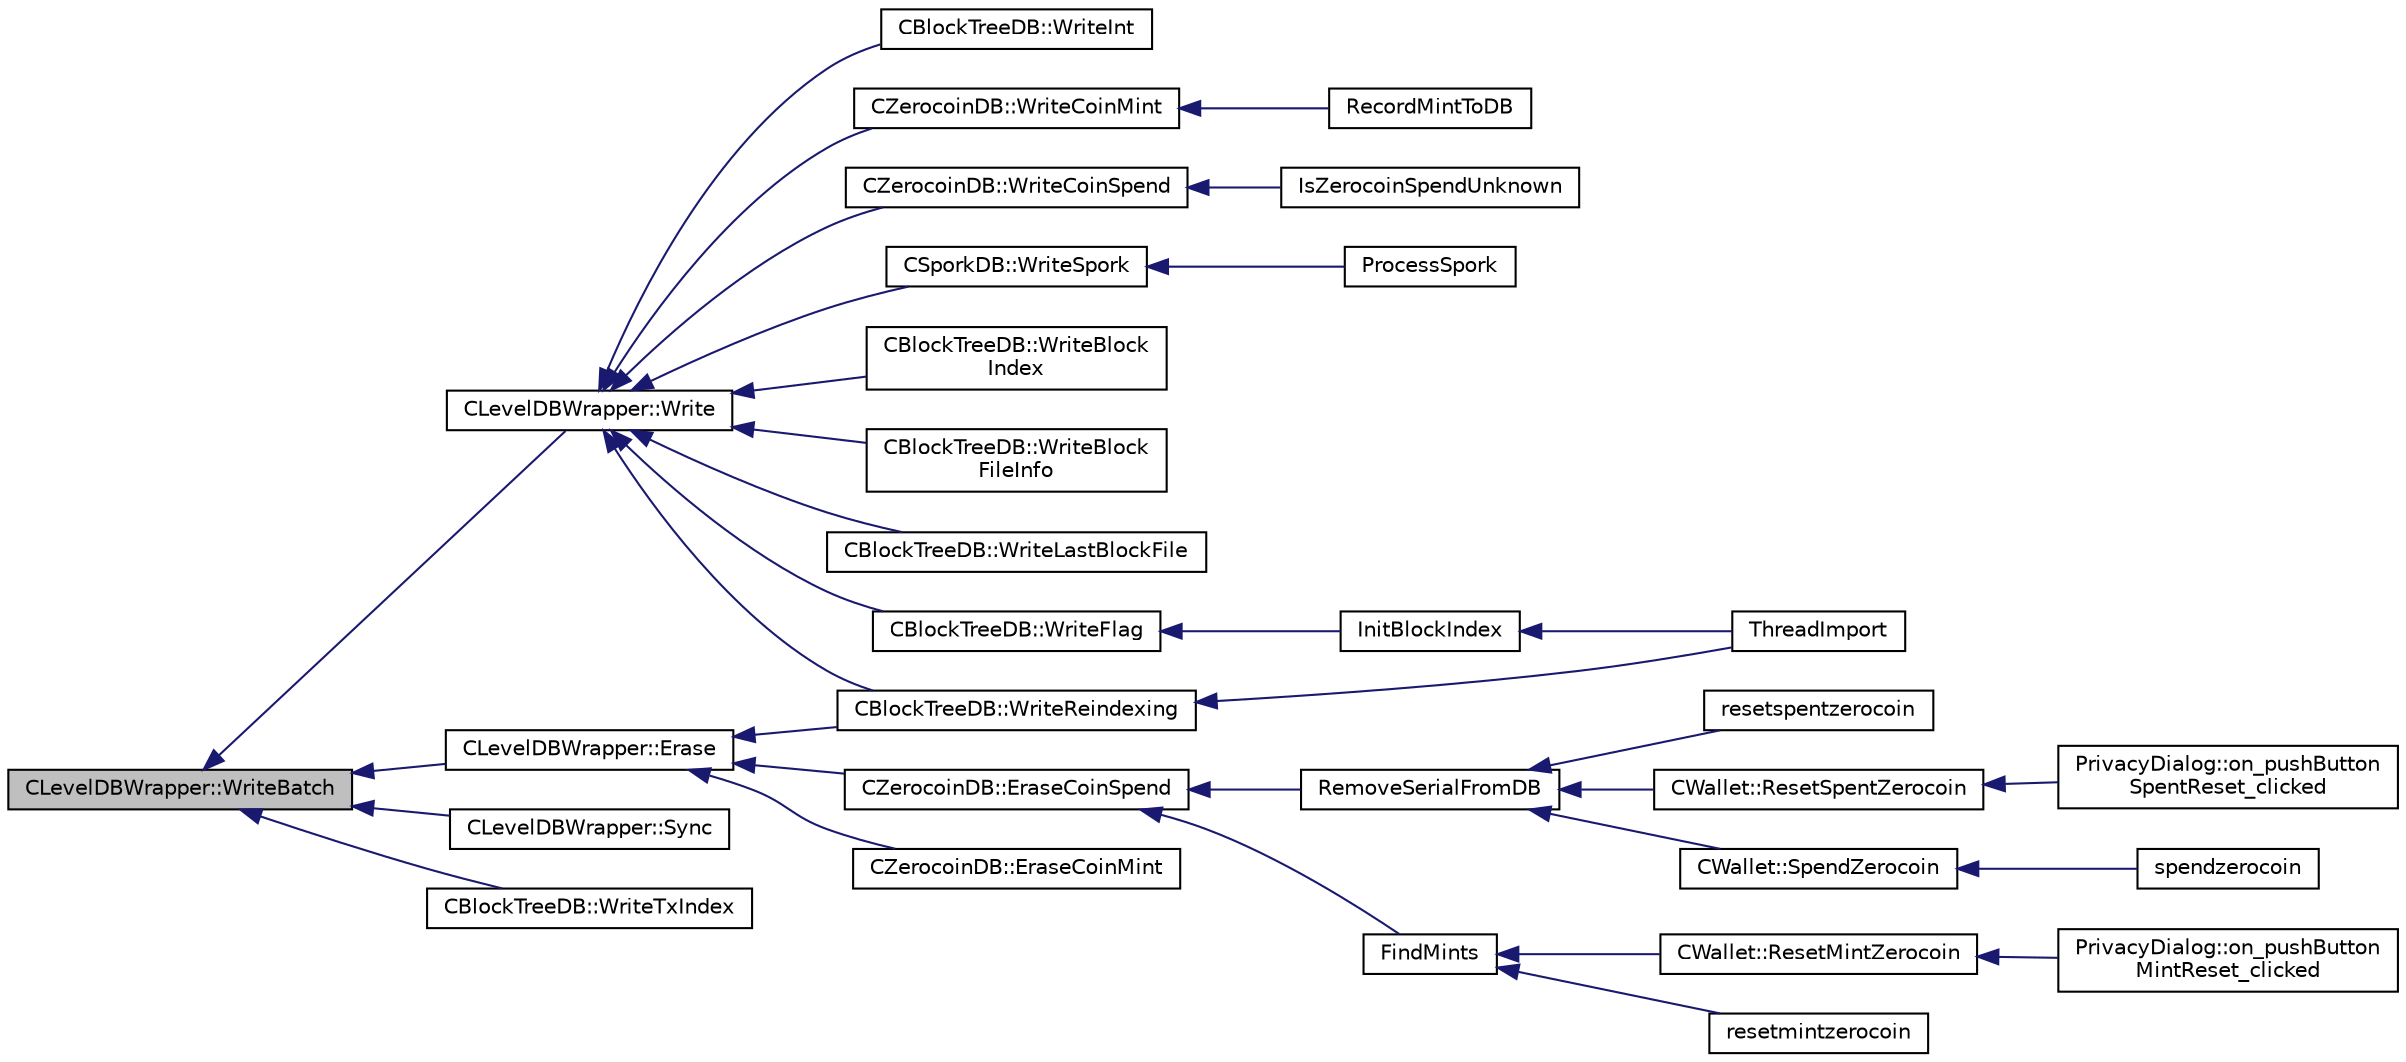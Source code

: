 digraph "CLevelDBWrapper::WriteBatch"
{
  edge [fontname="Helvetica",fontsize="10",labelfontname="Helvetica",labelfontsize="10"];
  node [fontname="Helvetica",fontsize="10",shape=record];
  rankdir="LR";
  Node122 [label="CLevelDBWrapper::WriteBatch",height=0.2,width=0.4,color="black", fillcolor="grey75", style="filled", fontcolor="black"];
  Node122 -> Node123 [dir="back",color="midnightblue",fontsize="10",style="solid",fontname="Helvetica"];
  Node123 [label="CLevelDBWrapper::Write",height=0.2,width=0.4,color="black", fillcolor="white", style="filled",URL="$class_c_level_d_b_wrapper.html#a740caa1aefbafc888838ea7f70dc31f4"];
  Node123 -> Node124 [dir="back",color="midnightblue",fontsize="10",style="solid",fontname="Helvetica"];
  Node124 [label="CSporkDB::WriteSpork",height=0.2,width=0.4,color="black", fillcolor="white", style="filled",URL="$class_c_spork_d_b.html#a642de787a3b991b3ce7d33125ca19828"];
  Node124 -> Node125 [dir="back",color="midnightblue",fontsize="10",style="solid",fontname="Helvetica"];
  Node125 [label="ProcessSpork",height=0.2,width=0.4,color="black", fillcolor="white", style="filled",URL="$spork_8h.html#a3f9c24c1f4c012152fb4422ca981610a"];
  Node123 -> Node126 [dir="back",color="midnightblue",fontsize="10",style="solid",fontname="Helvetica"];
  Node126 [label="CBlockTreeDB::WriteBlock\lIndex",height=0.2,width=0.4,color="black", fillcolor="white", style="filled",URL="$class_c_block_tree_d_b.html#a608a04a08445d95e477cb66889c679d0"];
  Node123 -> Node127 [dir="back",color="midnightblue",fontsize="10",style="solid",fontname="Helvetica"];
  Node127 [label="CBlockTreeDB::WriteBlock\lFileInfo",height=0.2,width=0.4,color="black", fillcolor="white", style="filled",URL="$class_c_block_tree_d_b.html#ae248032ee1f1303dea54a0b36ad84755"];
  Node123 -> Node128 [dir="back",color="midnightblue",fontsize="10",style="solid",fontname="Helvetica"];
  Node128 [label="CBlockTreeDB::WriteLastBlockFile",height=0.2,width=0.4,color="black", fillcolor="white", style="filled",URL="$class_c_block_tree_d_b.html#ae1f4ea54edf05a056d2da00ea90a9394"];
  Node123 -> Node129 [dir="back",color="midnightblue",fontsize="10",style="solid",fontname="Helvetica"];
  Node129 [label="CBlockTreeDB::WriteReindexing",height=0.2,width=0.4,color="black", fillcolor="white", style="filled",URL="$class_c_block_tree_d_b.html#a8fa5d150b98f4fd1aa8cf503eddfccef"];
  Node129 -> Node130 [dir="back",color="midnightblue",fontsize="10",style="solid",fontname="Helvetica"];
  Node130 [label="ThreadImport",height=0.2,width=0.4,color="black", fillcolor="white", style="filled",URL="$init_8cpp.html#a0189c34248cd89bbbe20d4d6045bd7c9"];
  Node123 -> Node131 [dir="back",color="midnightblue",fontsize="10",style="solid",fontname="Helvetica"];
  Node131 [label="CBlockTreeDB::WriteFlag",height=0.2,width=0.4,color="black", fillcolor="white", style="filled",URL="$class_c_block_tree_d_b.html#af2f65b70ac5d8a198d4f29a7e909c08a"];
  Node131 -> Node132 [dir="back",color="midnightblue",fontsize="10",style="solid",fontname="Helvetica"];
  Node132 [label="InitBlockIndex",height=0.2,width=0.4,color="black", fillcolor="white", style="filled",URL="$main_8h.html#a92e5e1fcbd56cc44c27d39b64da8a79a",tooltip="Initialize a new block tree database + block data on disk. "];
  Node132 -> Node130 [dir="back",color="midnightblue",fontsize="10",style="solid",fontname="Helvetica"];
  Node123 -> Node133 [dir="back",color="midnightblue",fontsize="10",style="solid",fontname="Helvetica"];
  Node133 [label="CBlockTreeDB::WriteInt",height=0.2,width=0.4,color="black", fillcolor="white", style="filled",URL="$class_c_block_tree_d_b.html#aa2d6d0eae914f49212b8a439f099d331"];
  Node123 -> Node134 [dir="back",color="midnightblue",fontsize="10",style="solid",fontname="Helvetica"];
  Node134 [label="CZerocoinDB::WriteCoinMint",height=0.2,width=0.4,color="black", fillcolor="white", style="filled",URL="$class_c_zerocoin_d_b.html#a58b78fd953536c0ad59e5193bcffabe7"];
  Node134 -> Node135 [dir="back",color="midnightblue",fontsize="10",style="solid",fontname="Helvetica"];
  Node135 [label="RecordMintToDB",height=0.2,width=0.4,color="black", fillcolor="white", style="filled",URL="$main_8cpp.html#a75bbd03139d5875f7082461617b46bb4",tooltip="zerocoin transaction checks "];
  Node123 -> Node136 [dir="back",color="midnightblue",fontsize="10",style="solid",fontname="Helvetica"];
  Node136 [label="CZerocoinDB::WriteCoinSpend",height=0.2,width=0.4,color="black", fillcolor="white", style="filled",URL="$class_c_zerocoin_d_b.html#a8beb2643c918d7493f0fa3f773781b21"];
  Node136 -> Node137 [dir="back",color="midnightblue",fontsize="10",style="solid",fontname="Helvetica"];
  Node137 [label="IsZerocoinSpendUnknown",height=0.2,width=0.4,color="black", fillcolor="white", style="filled",URL="$main_8cpp.html#a637dff8c0434cbe7170e3e799d64fad7"];
  Node122 -> Node138 [dir="back",color="midnightblue",fontsize="10",style="solid",fontname="Helvetica"];
  Node138 [label="CLevelDBWrapper::Erase",height=0.2,width=0.4,color="black", fillcolor="white", style="filled",URL="$class_c_level_d_b_wrapper.html#a9f67e2880ba191fdc9439ba34e315d72"];
  Node138 -> Node129 [dir="back",color="midnightblue",fontsize="10",style="solid",fontname="Helvetica"];
  Node138 -> Node139 [dir="back",color="midnightblue",fontsize="10",style="solid",fontname="Helvetica"];
  Node139 [label="CZerocoinDB::EraseCoinMint",height=0.2,width=0.4,color="black", fillcolor="white", style="filled",URL="$class_c_zerocoin_d_b.html#acdef7b13610bd8f4ad5f4a3d5b314e33"];
  Node138 -> Node140 [dir="back",color="midnightblue",fontsize="10",style="solid",fontname="Helvetica"];
  Node140 [label="CZerocoinDB::EraseCoinSpend",height=0.2,width=0.4,color="black", fillcolor="white", style="filled",URL="$class_c_zerocoin_d_b.html#ae370638a6807897728027a73e46fa090"];
  Node140 -> Node141 [dir="back",color="midnightblue",fontsize="10",style="solid",fontname="Helvetica"];
  Node141 [label="FindMints",height=0.2,width=0.4,color="black", fillcolor="white", style="filled",URL="$main_8h.html#a5bdf923beb5f3417fd033c28216b6acb"];
  Node141 -> Node142 [dir="back",color="midnightblue",fontsize="10",style="solid",fontname="Helvetica"];
  Node142 [label="resetmintzerocoin",height=0.2,width=0.4,color="black", fillcolor="white", style="filled",URL="$rpcwallet_8cpp.html#a9336d9bdaa3e1ebb98fb2cc6fdef1d9b"];
  Node141 -> Node143 [dir="back",color="midnightblue",fontsize="10",style="solid",fontname="Helvetica"];
  Node143 [label="CWallet::ResetMintZerocoin",height=0.2,width=0.4,color="black", fillcolor="white", style="filled",URL="$class_c_wallet.html#a48b81fb27683fe4693a7385909dcd391"];
  Node143 -> Node144 [dir="back",color="midnightblue",fontsize="10",style="solid",fontname="Helvetica"];
  Node144 [label="PrivacyDialog::on_pushButton\lMintReset_clicked",height=0.2,width=0.4,color="black", fillcolor="white", style="filled",URL="$class_privacy_dialog.html#a1a50924516087ce5810b2b2831567a31"];
  Node140 -> Node145 [dir="back",color="midnightblue",fontsize="10",style="solid",fontname="Helvetica"];
  Node145 [label="RemoveSerialFromDB",height=0.2,width=0.4,color="black", fillcolor="white", style="filled",URL="$main_8h.html#acdc8648fd00624d953abc82f9ca4c9b2"];
  Node145 -> Node146 [dir="back",color="midnightblue",fontsize="10",style="solid",fontname="Helvetica"];
  Node146 [label="resetspentzerocoin",height=0.2,width=0.4,color="black", fillcolor="white", style="filled",URL="$rpcwallet_8cpp.html#afb44b523a9bdf20668ec1e8f2161aa1a"];
  Node145 -> Node147 [dir="back",color="midnightblue",fontsize="10",style="solid",fontname="Helvetica"];
  Node147 [label="CWallet::ResetSpentZerocoin",height=0.2,width=0.4,color="black", fillcolor="white", style="filled",URL="$class_c_wallet.html#abc70af84f54700a62cf8ef530f6faaaa"];
  Node147 -> Node148 [dir="back",color="midnightblue",fontsize="10",style="solid",fontname="Helvetica"];
  Node148 [label="PrivacyDialog::on_pushButton\lSpentReset_clicked",height=0.2,width=0.4,color="black", fillcolor="white", style="filled",URL="$class_privacy_dialog.html#a4bbf07a37a93225e0ef7806d77ff3264"];
  Node145 -> Node149 [dir="back",color="midnightblue",fontsize="10",style="solid",fontname="Helvetica"];
  Node149 [label="CWallet::SpendZerocoin",height=0.2,width=0.4,color="black", fillcolor="white", style="filled",URL="$class_c_wallet.html#aedd0ae4e683ee642272e170b7afd33fe"];
  Node149 -> Node150 [dir="back",color="midnightblue",fontsize="10",style="solid",fontname="Helvetica"];
  Node150 [label="spendzerocoin",height=0.2,width=0.4,color="black", fillcolor="white", style="filled",URL="$rpcwallet_8cpp.html#adea64c692ec279a1a3a2c9143f264955"];
  Node122 -> Node151 [dir="back",color="midnightblue",fontsize="10",style="solid",fontname="Helvetica"];
  Node151 [label="CLevelDBWrapper::Sync",height=0.2,width=0.4,color="black", fillcolor="white", style="filled",URL="$class_c_level_d_b_wrapper.html#abd05e914893cd610e8444871f829d8c9"];
  Node122 -> Node152 [dir="back",color="midnightblue",fontsize="10",style="solid",fontname="Helvetica"];
  Node152 [label="CBlockTreeDB::WriteTxIndex",height=0.2,width=0.4,color="black", fillcolor="white", style="filled",URL="$class_c_block_tree_d_b.html#a1e03745f9675ad352a1483a0aa7ef308"];
}
